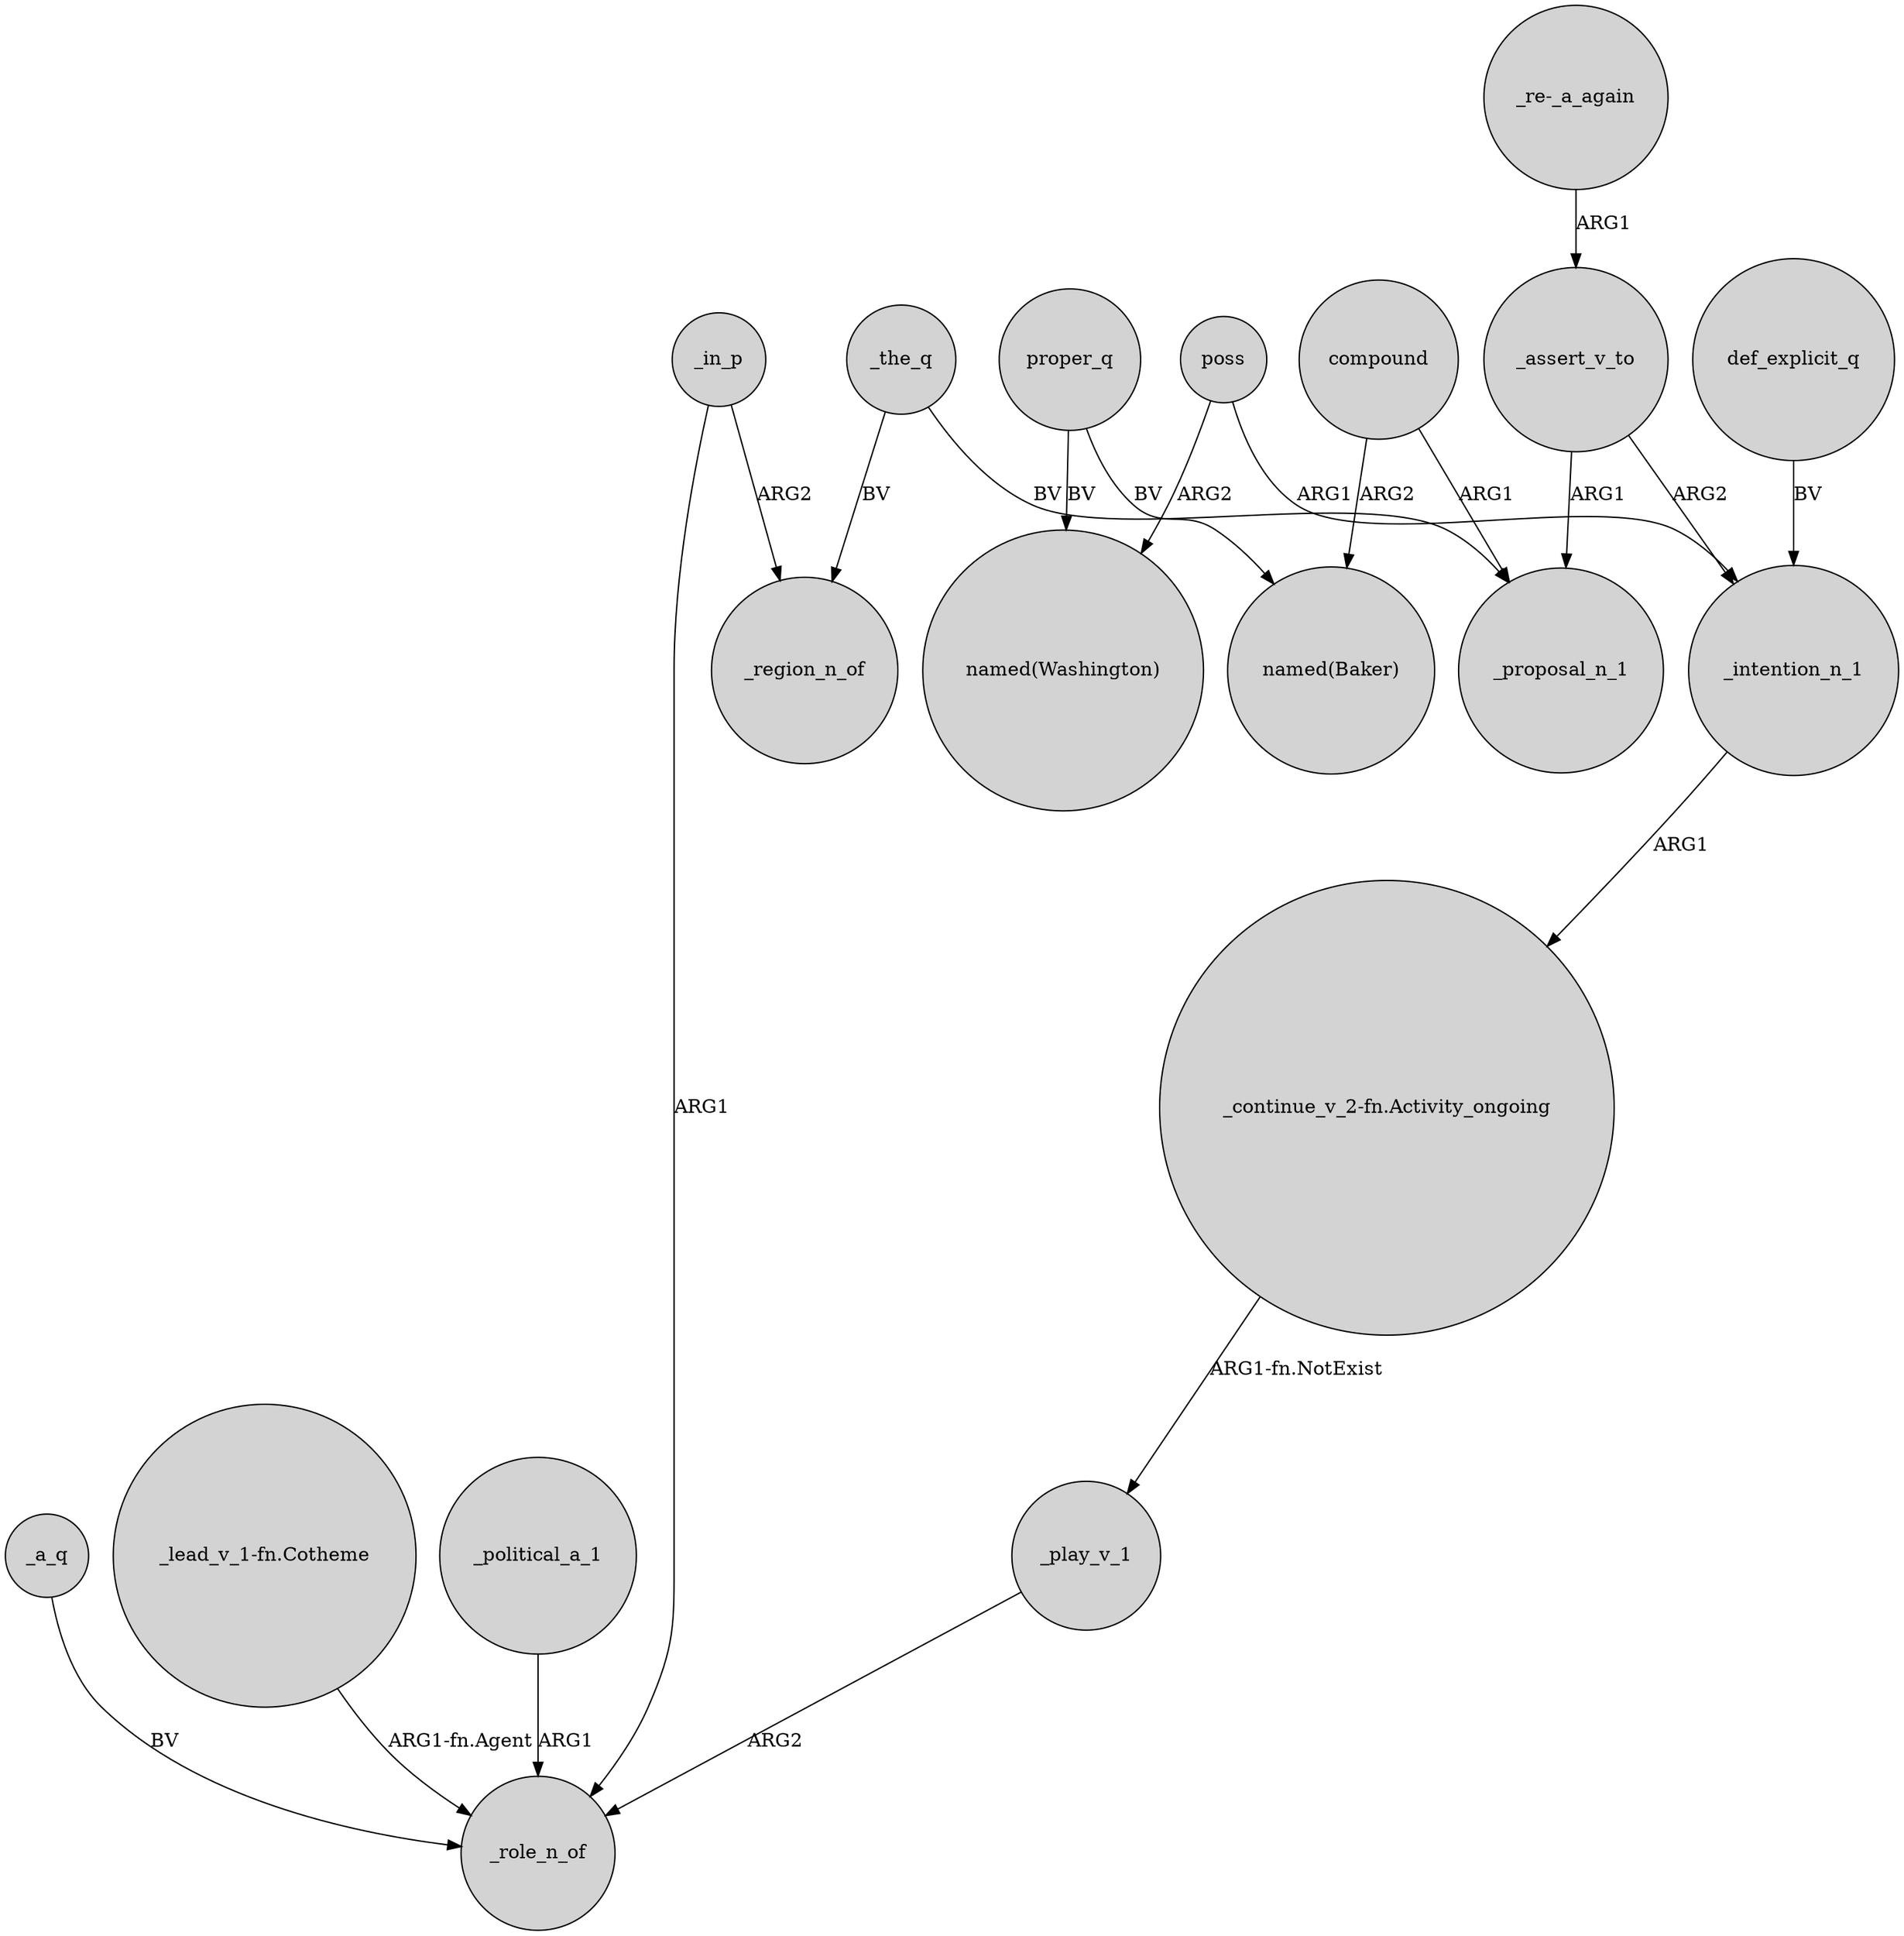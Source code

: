 digraph {
	node [shape=circle style=filled]
	_the_q -> _proposal_n_1 [label=BV]
	_a_q -> _role_n_of [label=BV]
	"_lead_v_1-fn.Cotheme" -> _role_n_of [label="ARG1-fn.Agent"]
	"_continue_v_2-fn.Activity_ongoing" -> _play_v_1 [label="ARG1-fn.NotExist"]
	_assert_v_to -> _intention_n_1 [label=ARG2]
	proper_q -> "named(Washington)" [label=BV]
	proper_q -> "named(Baker)" [label=BV]
	poss -> "named(Washington)" [label=ARG2]
	_intention_n_1 -> "_continue_v_2-fn.Activity_ongoing" [label=ARG1]
	_political_a_1 -> _role_n_of [label=ARG1]
	def_explicit_q -> _intention_n_1 [label=BV]
	"_re-_a_again" -> _assert_v_to [label=ARG1]
	_assert_v_to -> _proposal_n_1 [label=ARG1]
	poss -> _intention_n_1 [label=ARG1]
	_in_p -> _region_n_of [label=ARG2]
	_play_v_1 -> _role_n_of [label=ARG2]
	compound -> _proposal_n_1 [label=ARG1]
	compound -> "named(Baker)" [label=ARG2]
	_in_p -> _role_n_of [label=ARG1]
	_the_q -> _region_n_of [label=BV]
}
